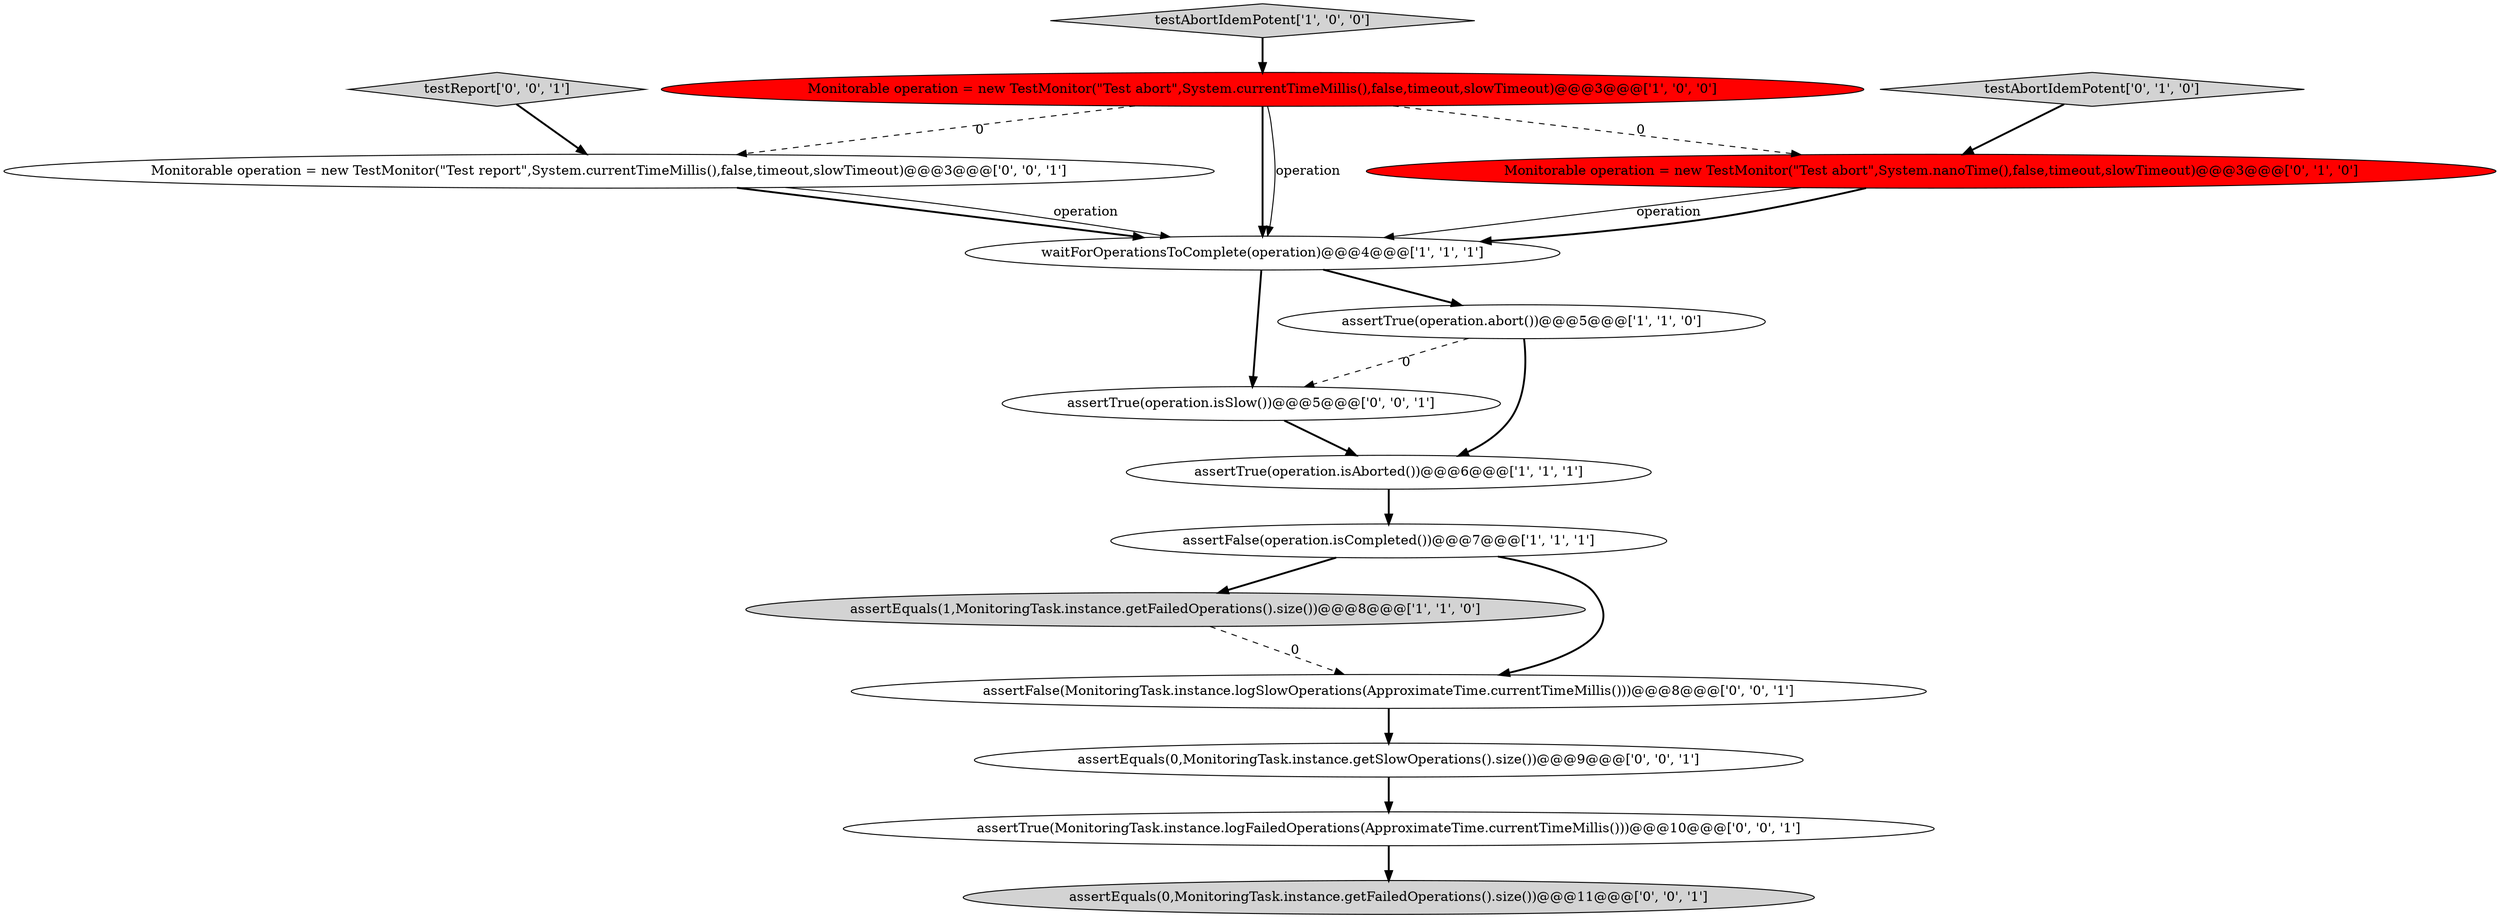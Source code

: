 digraph {
5 [style = filled, label = "testAbortIdemPotent['1', '0', '0']", fillcolor = lightgray, shape = diamond image = "AAA0AAABBB1BBB"];
3 [style = filled, label = "assertTrue(operation.isAborted())@@@6@@@['1', '1', '1']", fillcolor = white, shape = ellipse image = "AAA0AAABBB1BBB"];
15 [style = filled, label = "assertTrue(MonitoringTask.instance.logFailedOperations(ApproximateTime.currentTimeMillis()))@@@10@@@['0', '0', '1']", fillcolor = white, shape = ellipse image = "AAA0AAABBB3BBB"];
1 [style = filled, label = "assertEquals(1,MonitoringTask.instance.getFailedOperations().size())@@@8@@@['1', '1', '0']", fillcolor = lightgray, shape = ellipse image = "AAA0AAABBB1BBB"];
9 [style = filled, label = "assertTrue(operation.isSlow())@@@5@@@['0', '0', '1']", fillcolor = white, shape = ellipse image = "AAA0AAABBB3BBB"];
10 [style = filled, label = "assertEquals(0,MonitoringTask.instance.getSlowOperations().size())@@@9@@@['0', '0', '1']", fillcolor = white, shape = ellipse image = "AAA0AAABBB3BBB"];
8 [style = filled, label = "testAbortIdemPotent['0', '1', '0']", fillcolor = lightgray, shape = diamond image = "AAA0AAABBB2BBB"];
6 [style = filled, label = "waitForOperationsToComplete(operation)@@@4@@@['1', '1', '1']", fillcolor = white, shape = ellipse image = "AAA0AAABBB1BBB"];
11 [style = filled, label = "Monitorable operation = new TestMonitor(\"Test report\",System.currentTimeMillis(),false,timeout,slowTimeout)@@@3@@@['0', '0', '1']", fillcolor = white, shape = ellipse image = "AAA0AAABBB3BBB"];
12 [style = filled, label = "testReport['0', '0', '1']", fillcolor = lightgray, shape = diamond image = "AAA0AAABBB3BBB"];
14 [style = filled, label = "assertEquals(0,MonitoringTask.instance.getFailedOperations().size())@@@11@@@['0', '0', '1']", fillcolor = lightgray, shape = ellipse image = "AAA0AAABBB3BBB"];
13 [style = filled, label = "assertFalse(MonitoringTask.instance.logSlowOperations(ApproximateTime.currentTimeMillis()))@@@8@@@['0', '0', '1']", fillcolor = white, shape = ellipse image = "AAA0AAABBB3BBB"];
7 [style = filled, label = "Monitorable operation = new TestMonitor(\"Test abort\",System.nanoTime(),false,timeout,slowTimeout)@@@3@@@['0', '1', '0']", fillcolor = red, shape = ellipse image = "AAA1AAABBB2BBB"];
2 [style = filled, label = "assertTrue(operation.abort())@@@5@@@['1', '1', '0']", fillcolor = white, shape = ellipse image = "AAA0AAABBB1BBB"];
0 [style = filled, label = "Monitorable operation = new TestMonitor(\"Test abort\",System.currentTimeMillis(),false,timeout,slowTimeout)@@@3@@@['1', '0', '0']", fillcolor = red, shape = ellipse image = "AAA1AAABBB1BBB"];
4 [style = filled, label = "assertFalse(operation.isCompleted())@@@7@@@['1', '1', '1']", fillcolor = white, shape = ellipse image = "AAA0AAABBB1BBB"];
13->10 [style = bold, label=""];
10->15 [style = bold, label=""];
15->14 [style = bold, label=""];
0->6 [style = bold, label=""];
2->3 [style = bold, label=""];
11->6 [style = bold, label=""];
4->13 [style = bold, label=""];
12->11 [style = bold, label=""];
7->6 [style = solid, label="operation"];
0->11 [style = dashed, label="0"];
3->4 [style = bold, label=""];
8->7 [style = bold, label=""];
6->2 [style = bold, label=""];
1->13 [style = dashed, label="0"];
5->0 [style = bold, label=""];
2->9 [style = dashed, label="0"];
7->6 [style = bold, label=""];
9->3 [style = bold, label=""];
4->1 [style = bold, label=""];
6->9 [style = bold, label=""];
0->7 [style = dashed, label="0"];
0->6 [style = solid, label="operation"];
11->6 [style = solid, label="operation"];
}
